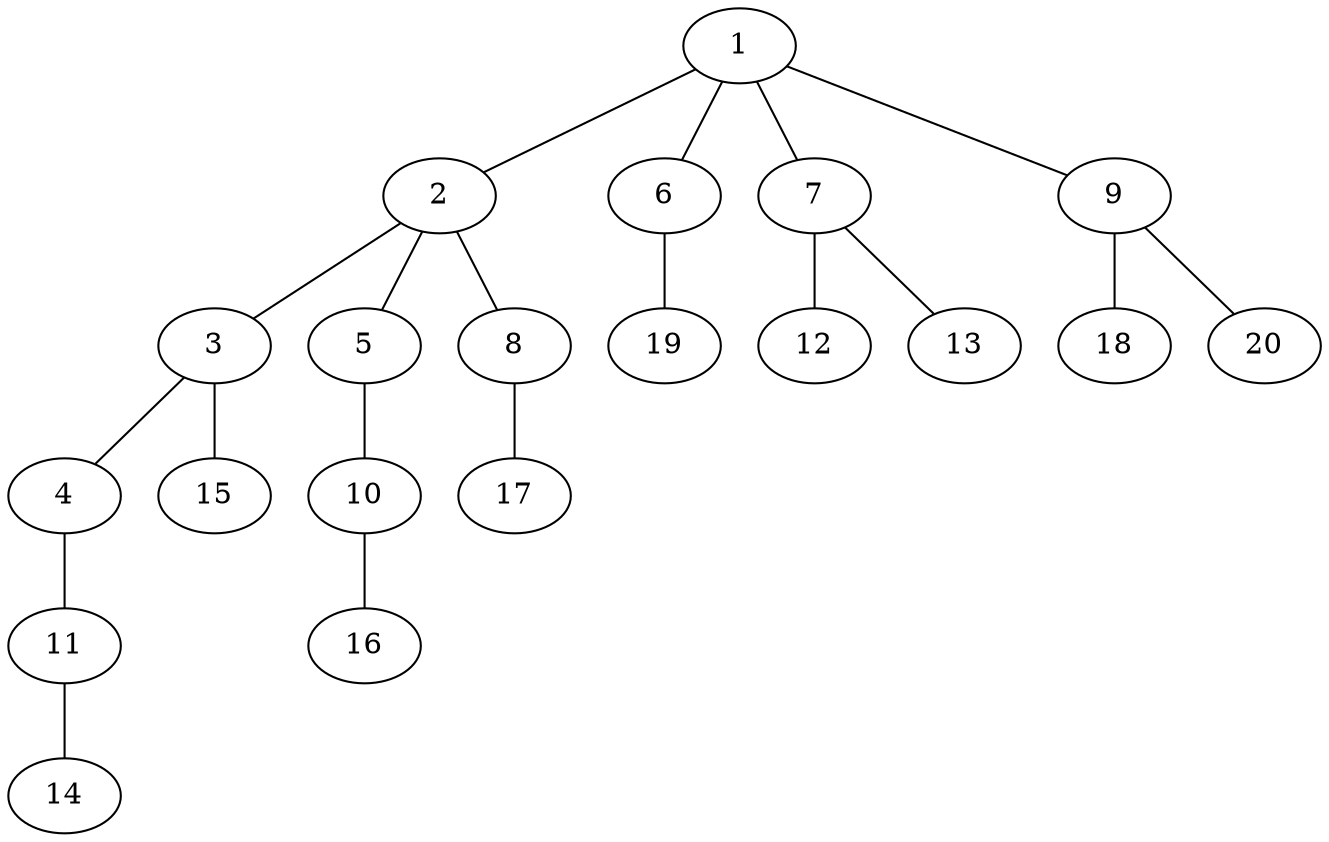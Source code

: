 graph graphname {1--2
1--6
1--7
1--9
2--3
2--5
2--8
3--4
3--15
4--11
5--10
6--19
7--12
7--13
8--17
9--18
9--20
10--16
11--14
}